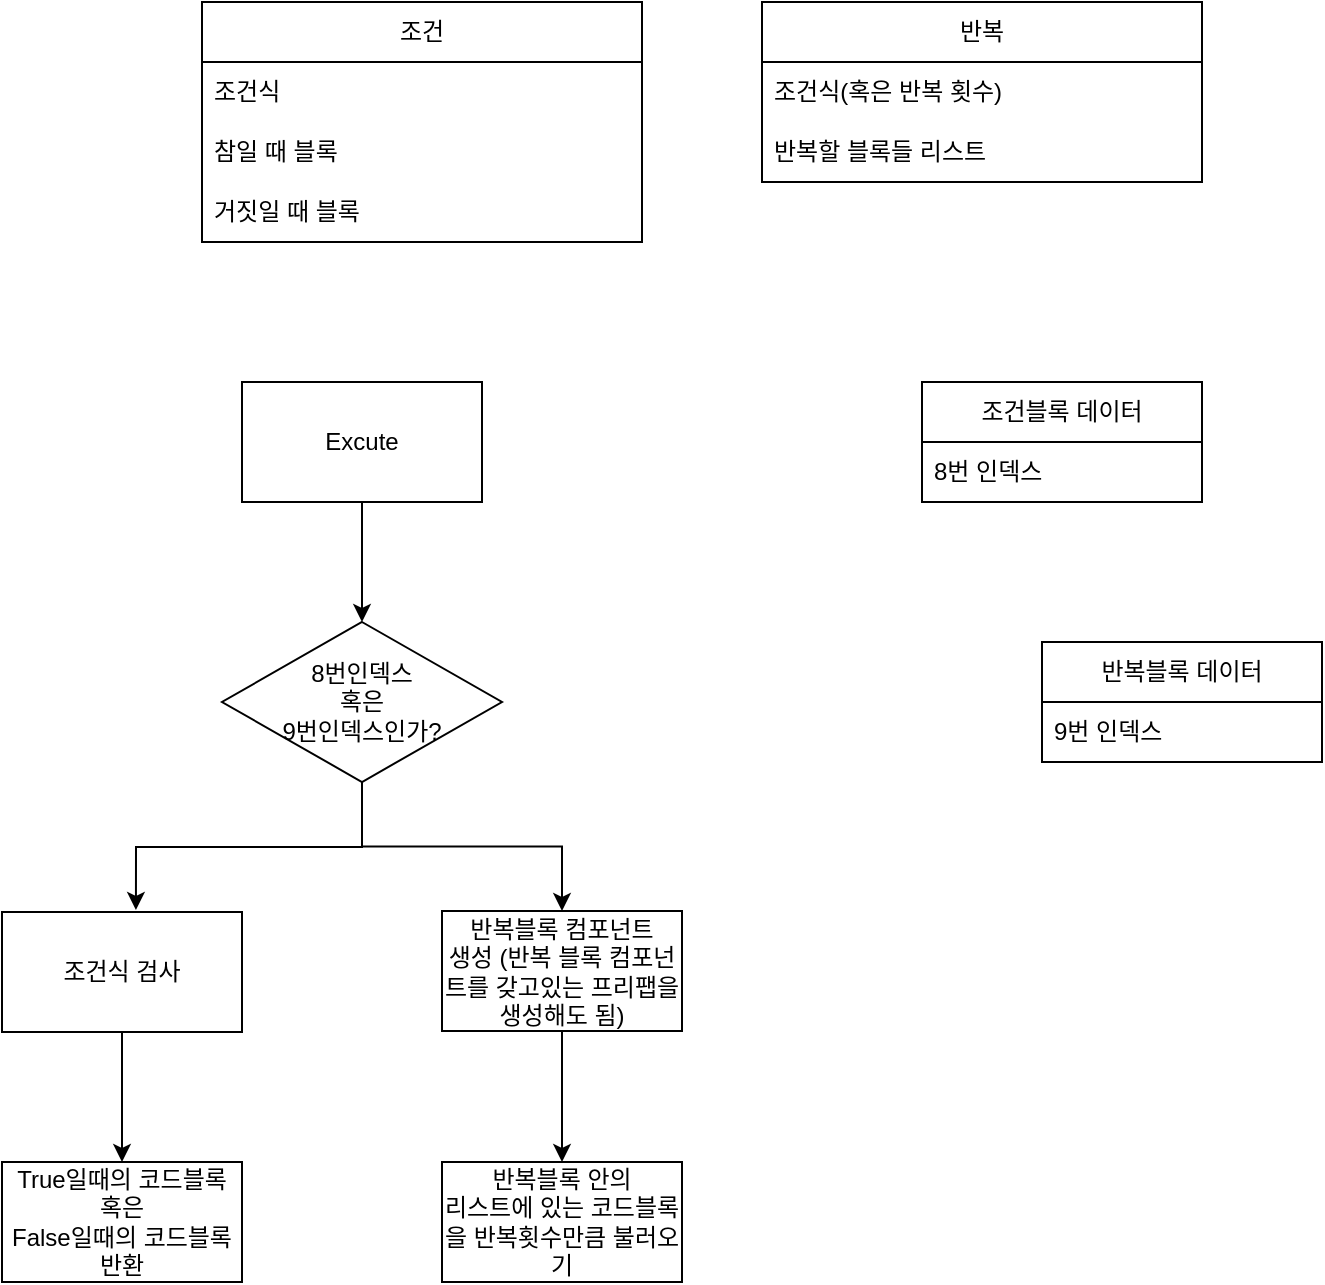 <mxfile version="24.7.7">
  <diagram name="페이지-1" id="23MW2lw8epL9sOUy5IFj">
    <mxGraphModel dx="904" dy="746" grid="1" gridSize="10" guides="1" tooltips="1" connect="1" arrows="1" fold="1" page="1" pageScale="1" pageWidth="827" pageHeight="1169" math="0" shadow="0">
      <root>
        <mxCell id="0" />
        <mxCell id="1" parent="0" />
        <mxCell id="HzeTCu4wp6GELutpdJu7-2" value="조건" style="swimlane;fontStyle=0;childLayout=stackLayout;horizontal=1;startSize=30;horizontalStack=0;resizeParent=1;resizeParentMax=0;resizeLast=0;collapsible=1;marginBottom=0;whiteSpace=wrap;html=1;" vertex="1" parent="1">
          <mxGeometry x="170" y="130" width="220" height="120" as="geometry" />
        </mxCell>
        <mxCell id="HzeTCu4wp6GELutpdJu7-3" value="조건식" style="text;strokeColor=none;fillColor=none;align=left;verticalAlign=middle;spacingLeft=4;spacingRight=4;overflow=hidden;points=[[0,0.5],[1,0.5]];portConstraint=eastwest;rotatable=0;whiteSpace=wrap;html=1;" vertex="1" parent="HzeTCu4wp6GELutpdJu7-2">
          <mxGeometry y="30" width="220" height="30" as="geometry" />
        </mxCell>
        <mxCell id="HzeTCu4wp6GELutpdJu7-4" value="참일 때 블록" style="text;strokeColor=none;fillColor=none;align=left;verticalAlign=middle;spacingLeft=4;spacingRight=4;overflow=hidden;points=[[0,0.5],[1,0.5]];portConstraint=eastwest;rotatable=0;whiteSpace=wrap;html=1;" vertex="1" parent="HzeTCu4wp6GELutpdJu7-2">
          <mxGeometry y="60" width="220" height="30" as="geometry" />
        </mxCell>
        <mxCell id="HzeTCu4wp6GELutpdJu7-5" value="거짓일 때 블록" style="text;strokeColor=none;fillColor=none;align=left;verticalAlign=middle;spacingLeft=4;spacingRight=4;overflow=hidden;points=[[0,0.5],[1,0.5]];portConstraint=eastwest;rotatable=0;whiteSpace=wrap;html=1;" vertex="1" parent="HzeTCu4wp6GELutpdJu7-2">
          <mxGeometry y="90" width="220" height="30" as="geometry" />
        </mxCell>
        <mxCell id="HzeTCu4wp6GELutpdJu7-6" value="반복" style="swimlane;fontStyle=0;childLayout=stackLayout;horizontal=1;startSize=30;horizontalStack=0;resizeParent=1;resizeParentMax=0;resizeLast=0;collapsible=1;marginBottom=0;whiteSpace=wrap;html=1;" vertex="1" parent="1">
          <mxGeometry x="450" y="130" width="220" height="90" as="geometry" />
        </mxCell>
        <mxCell id="HzeTCu4wp6GELutpdJu7-7" value="조건식(혹은 반복 횟수)" style="text;strokeColor=none;fillColor=none;align=left;verticalAlign=middle;spacingLeft=4;spacingRight=4;overflow=hidden;points=[[0,0.5],[1,0.5]];portConstraint=eastwest;rotatable=0;whiteSpace=wrap;html=1;" vertex="1" parent="HzeTCu4wp6GELutpdJu7-6">
          <mxGeometry y="30" width="220" height="30" as="geometry" />
        </mxCell>
        <mxCell id="HzeTCu4wp6GELutpdJu7-8" value="반복할 블록들 리스트" style="text;strokeColor=none;fillColor=none;align=left;verticalAlign=middle;spacingLeft=4;spacingRight=4;overflow=hidden;points=[[0,0.5],[1,0.5]];portConstraint=eastwest;rotatable=0;whiteSpace=wrap;html=1;" vertex="1" parent="HzeTCu4wp6GELutpdJu7-6">
          <mxGeometry y="60" width="220" height="30" as="geometry" />
        </mxCell>
        <mxCell id="HzeTCu4wp6GELutpdJu7-10" value="조건블록 데이터" style="swimlane;fontStyle=0;childLayout=stackLayout;horizontal=1;startSize=30;horizontalStack=0;resizeParent=1;resizeParentMax=0;resizeLast=0;collapsible=1;marginBottom=0;whiteSpace=wrap;html=1;" vertex="1" parent="1">
          <mxGeometry x="530" y="320" width="140" height="60" as="geometry" />
        </mxCell>
        <mxCell id="HzeTCu4wp6GELutpdJu7-11" value="8번 인덱스" style="text;strokeColor=none;fillColor=none;align=left;verticalAlign=middle;spacingLeft=4;spacingRight=4;overflow=hidden;points=[[0,0.5],[1,0.5]];portConstraint=eastwest;rotatable=0;whiteSpace=wrap;html=1;" vertex="1" parent="HzeTCu4wp6GELutpdJu7-10">
          <mxGeometry y="30" width="140" height="30" as="geometry" />
        </mxCell>
        <mxCell id="HzeTCu4wp6GELutpdJu7-14" value="반복블록 데이터" style="swimlane;fontStyle=0;childLayout=stackLayout;horizontal=1;startSize=30;horizontalStack=0;resizeParent=1;resizeParentMax=0;resizeLast=0;collapsible=1;marginBottom=0;whiteSpace=wrap;html=1;" vertex="1" parent="1">
          <mxGeometry x="590" y="450" width="140" height="60" as="geometry" />
        </mxCell>
        <mxCell id="HzeTCu4wp6GELutpdJu7-15" value="9번 인덱스" style="text;strokeColor=none;fillColor=none;align=left;verticalAlign=middle;spacingLeft=4;spacingRight=4;overflow=hidden;points=[[0,0.5],[1,0.5]];portConstraint=eastwest;rotatable=0;whiteSpace=wrap;html=1;" vertex="1" parent="HzeTCu4wp6GELutpdJu7-14">
          <mxGeometry y="30" width="140" height="30" as="geometry" />
        </mxCell>
        <mxCell id="HzeTCu4wp6GELutpdJu7-25" style="edgeStyle=orthogonalEdgeStyle;rounded=0;orthogonalLoop=1;jettySize=auto;html=1;" edge="1" parent="1" source="HzeTCu4wp6GELutpdJu7-23" target="HzeTCu4wp6GELutpdJu7-24">
          <mxGeometry relative="1" as="geometry" />
        </mxCell>
        <mxCell id="HzeTCu4wp6GELutpdJu7-23" value="Excute" style="rounded=0;whiteSpace=wrap;html=1;" vertex="1" parent="1">
          <mxGeometry x="190" y="320" width="120" height="60" as="geometry" />
        </mxCell>
        <mxCell id="HzeTCu4wp6GELutpdJu7-29" style="edgeStyle=orthogonalEdgeStyle;rounded=0;orthogonalLoop=1;jettySize=auto;html=1;" edge="1" parent="1" source="HzeTCu4wp6GELutpdJu7-24" target="HzeTCu4wp6GELutpdJu7-28">
          <mxGeometry relative="1" as="geometry" />
        </mxCell>
        <mxCell id="HzeTCu4wp6GELutpdJu7-24" value="8번인덱스&lt;div&gt;혹은&lt;/div&gt;&lt;div&gt;9번인덱스인가?&lt;/div&gt;" style="rhombus;whiteSpace=wrap;html=1;" vertex="1" parent="1">
          <mxGeometry x="180" y="440" width="140" height="80" as="geometry" />
        </mxCell>
        <mxCell id="HzeTCu4wp6GELutpdJu7-32" style="edgeStyle=orthogonalEdgeStyle;rounded=0;orthogonalLoop=1;jettySize=auto;html=1;" edge="1" parent="1" source="HzeTCu4wp6GELutpdJu7-26" target="HzeTCu4wp6GELutpdJu7-31">
          <mxGeometry relative="1" as="geometry" />
        </mxCell>
        <mxCell id="HzeTCu4wp6GELutpdJu7-26" value="조건식 검사" style="rounded=0;whiteSpace=wrap;html=1;" vertex="1" parent="1">
          <mxGeometry x="70" y="585" width="120" height="60" as="geometry" />
        </mxCell>
        <mxCell id="HzeTCu4wp6GELutpdJu7-27" style="edgeStyle=orthogonalEdgeStyle;rounded=0;orthogonalLoop=1;jettySize=auto;html=1;entryX=0.558;entryY=-0.017;entryDx=0;entryDy=0;entryPerimeter=0;" edge="1" parent="1" source="HzeTCu4wp6GELutpdJu7-24" target="HzeTCu4wp6GELutpdJu7-26">
          <mxGeometry relative="1" as="geometry" />
        </mxCell>
        <mxCell id="HzeTCu4wp6GELutpdJu7-34" style="edgeStyle=orthogonalEdgeStyle;rounded=0;orthogonalLoop=1;jettySize=auto;html=1;entryX=0.5;entryY=0;entryDx=0;entryDy=0;" edge="1" parent="1" source="HzeTCu4wp6GELutpdJu7-28" target="HzeTCu4wp6GELutpdJu7-33">
          <mxGeometry relative="1" as="geometry" />
        </mxCell>
        <mxCell id="HzeTCu4wp6GELutpdJu7-28" value="반복블록 컴포넌트&lt;div&gt;생성 (반복 블록 컴포넌트를 갖고있는 프리팹을 생성해도 됨)&lt;/div&gt;" style="rounded=0;whiteSpace=wrap;html=1;" vertex="1" parent="1">
          <mxGeometry x="290" y="584.5" width="120" height="60" as="geometry" />
        </mxCell>
        <mxCell id="HzeTCu4wp6GELutpdJu7-31" value="True일때의 코드블록&lt;div&gt;혹은&lt;/div&gt;&lt;div&gt;False일때의 코드블록&lt;/div&gt;&lt;div&gt;반환&lt;/div&gt;" style="rounded=0;whiteSpace=wrap;html=1;" vertex="1" parent="1">
          <mxGeometry x="70" y="710" width="120" height="60" as="geometry" />
        </mxCell>
        <mxCell id="HzeTCu4wp6GELutpdJu7-33" value="반복블록 안의&lt;div&gt;리스트에 있는 코드블록을 반복횟수만큼 불러오기&lt;/div&gt;" style="rounded=0;whiteSpace=wrap;html=1;" vertex="1" parent="1">
          <mxGeometry x="290" y="710" width="120" height="60" as="geometry" />
        </mxCell>
      </root>
    </mxGraphModel>
  </diagram>
</mxfile>
